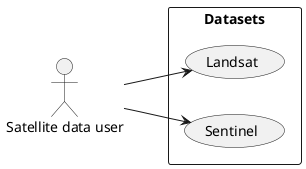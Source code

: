 
@startuml use_case
left to right direction
actor "Satellite data user" as fc
rectangle Datasets {
  usecase "Landsat" as UC2
  usecase "Sentinel" as UC3
}
fc --> UC2
fc --> UC3
@enduml